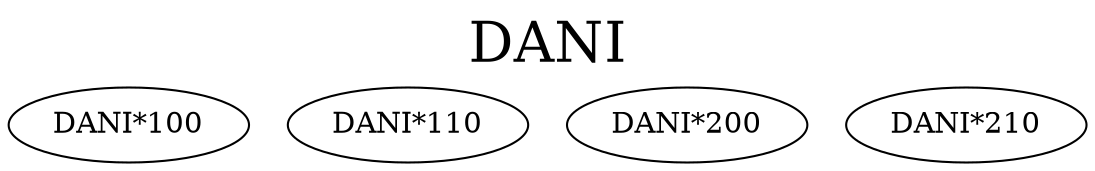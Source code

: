 digraph DANI {
labelloc = "t";
label = "DANI"
fontsize = 27;
"DANI*100"
"DANI*110"
"DANI*200"
"DANI*210"
}
